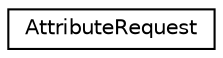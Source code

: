 digraph G
{
  edge [fontname="Helvetica",fontsize="10",labelfontname="Helvetica",labelfontsize="10"];
  node [fontname="Helvetica",fontsize="10",shape=record];
  rankdir=LR;
  Node1 [label="AttributeRequest",height=0.2,width=0.4,color="black", fillcolor="white", style="filled",URL="$d5/d57/classAttributeRequest.html"];
}

